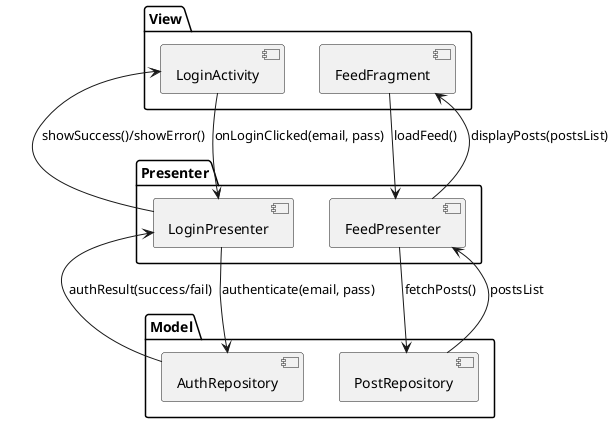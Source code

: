 @startuml
package "View" {
  [LoginActivity]
  [FeedFragment]
}

package "Presenter" {
  [LoginPresenter]
  [FeedPresenter]
}

package "Model" {
  [AuthRepository]
  [PostRepository]
}

LoginActivity --> LoginPresenter : onLoginClicked(email, pass)
LoginPresenter --> AuthRepository : authenticate(email, pass)
AuthRepository --> LoginPresenter : authResult(success/fail)
LoginPresenter --> LoginActivity : showSuccess()/showError()

FeedFragment --> FeedPresenter : loadFeed()
FeedPresenter --> PostRepository : fetchPosts()
PostRepository --> FeedPresenter : postsList
FeedPresenter --> FeedFragment : displayPosts(postsList)
@enduml
